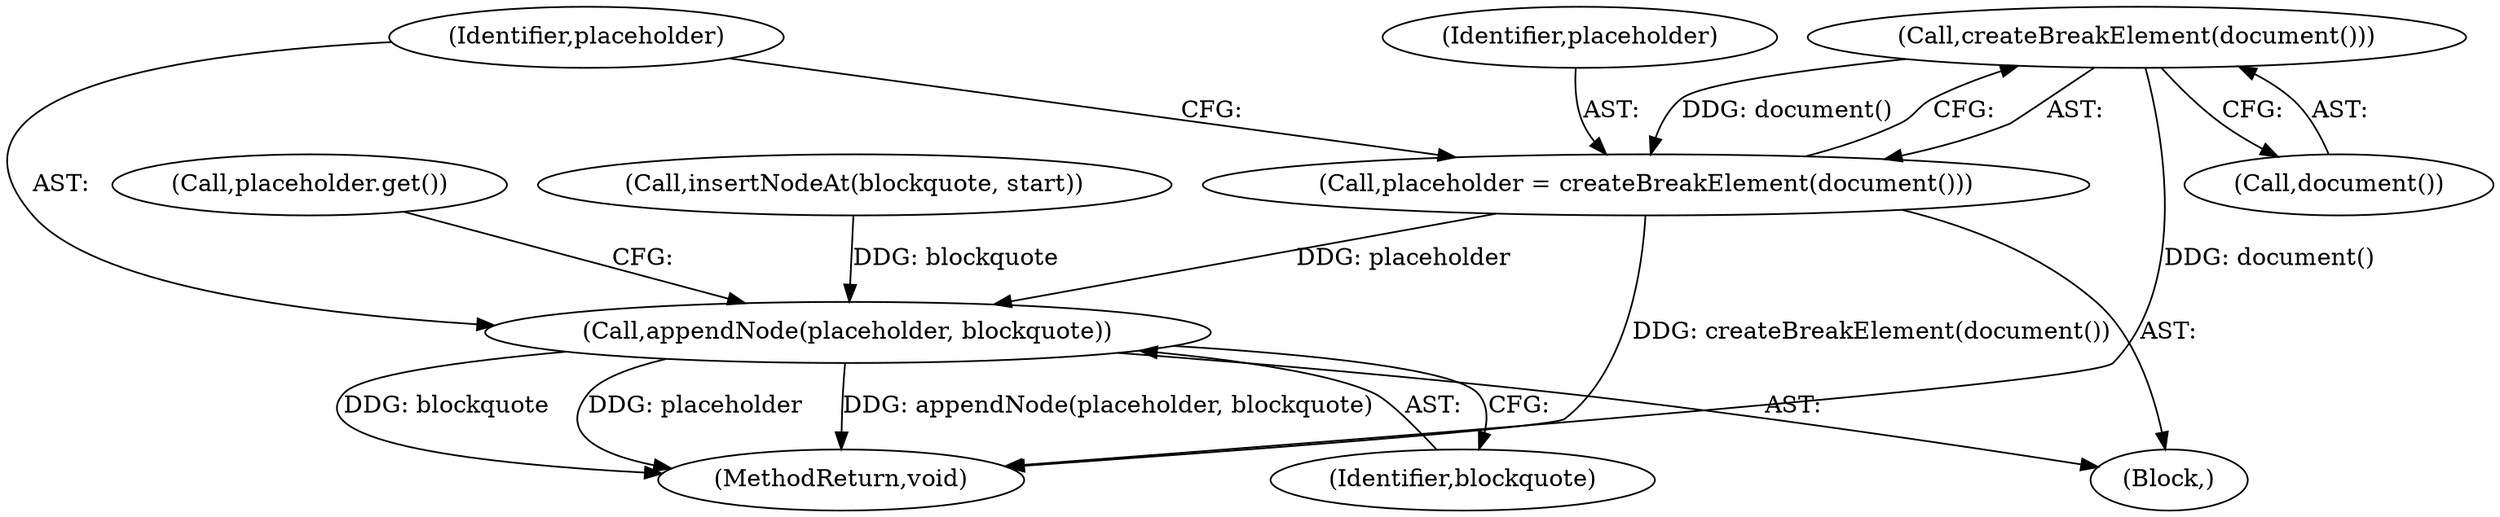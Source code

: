 digraph "0_Chrome_e1524692d362e607e806569147096dfb8c38cb6a@API" {
"1000123" [label="(Call,createBreakElement(document()))"];
"1000121" [label="(Call,placeholder = createBreakElement(document()))"];
"1000125" [label="(Call,appendNode(placeholder, blockquote))"];
"1000124" [label="(Call,document())"];
"1000226" [label="(MethodReturn,void)"];
"1000121" [label="(Call,placeholder = createBreakElement(document()))"];
"1000126" [label="(Identifier,placeholder)"];
"1000131" [label="(Call,placeholder.get())"];
"1000117" [label="(Call,insertNodeAt(blockquote, start))"];
"1000125" [label="(Call,appendNode(placeholder, blockquote))"];
"1000127" [label="(Identifier,blockquote)"];
"1000112" [label="(Block,)"];
"1000122" [label="(Identifier,placeholder)"];
"1000123" [label="(Call,createBreakElement(document()))"];
"1000123" -> "1000121"  [label="AST: "];
"1000123" -> "1000124"  [label="CFG: "];
"1000124" -> "1000123"  [label="AST: "];
"1000121" -> "1000123"  [label="CFG: "];
"1000123" -> "1000226"  [label="DDG: document()"];
"1000123" -> "1000121"  [label="DDG: document()"];
"1000121" -> "1000112"  [label="AST: "];
"1000122" -> "1000121"  [label="AST: "];
"1000126" -> "1000121"  [label="CFG: "];
"1000121" -> "1000226"  [label="DDG: createBreakElement(document())"];
"1000121" -> "1000125"  [label="DDG: placeholder"];
"1000125" -> "1000112"  [label="AST: "];
"1000125" -> "1000127"  [label="CFG: "];
"1000126" -> "1000125"  [label="AST: "];
"1000127" -> "1000125"  [label="AST: "];
"1000131" -> "1000125"  [label="CFG: "];
"1000125" -> "1000226"  [label="DDG: blockquote"];
"1000125" -> "1000226"  [label="DDG: placeholder"];
"1000125" -> "1000226"  [label="DDG: appendNode(placeholder, blockquote)"];
"1000117" -> "1000125"  [label="DDG: blockquote"];
}
